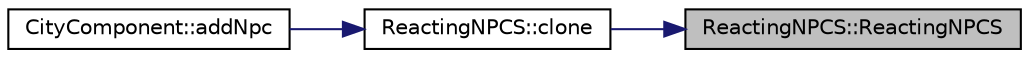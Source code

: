 digraph "ReactingNPCS::ReactingNPCS"
{
 // LATEX_PDF_SIZE
  edge [fontname="Helvetica",fontsize="10",labelfontname="Helvetica",labelfontsize="10"];
  node [fontname="Helvetica",fontsize="10",shape=record];
  rankdir="RL";
  Node1 [label="ReactingNPCS::ReactingNPCS",height=0.2,width=0.4,color="black", fillcolor="grey75", style="filled", fontcolor="black",tooltip="Default constructor initializing the NPC in a neutral state."];
  Node1 -> Node2 [dir="back",color="midnightblue",fontsize="10",style="solid",fontname="Helvetica"];
  Node2 [label="ReactingNPCS::clone",height=0.2,width=0.4,color="black", fillcolor="white", style="filled",URL="$classReactingNPCS.html#afa5a0fce89da50127b5b648ef77af00c",tooltip="Clones the NPC, creating a copy with the same state."];
  Node2 -> Node3 [dir="back",color="midnightblue",fontsize="10",style="solid",fontname="Helvetica"];
  Node3 [label="CityComponent::addNpc",height=0.2,width=0.4,color="black", fillcolor="white", style="filled",URL="$classCityComponent.html#a9529b910e491c49a6ffa19db4e92b81c",tooltip="Adds an NPC observer to the component."];
}
